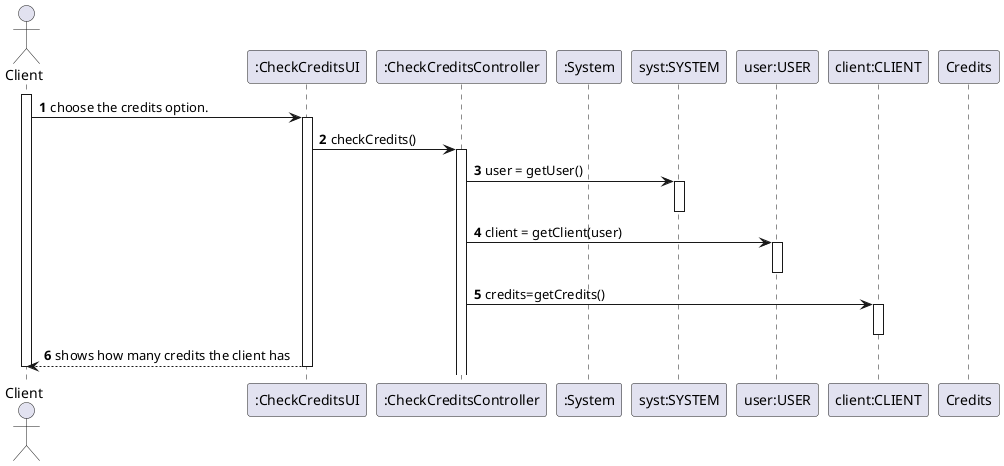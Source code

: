 @startuml
autonumber

actor "Client" as Client
participant ":CheckCreditsUI" as UI
participant ":CheckCreditsController" as CTRL
participant ":System" as SYS
participant "syst:SYSTEM" as SYST
participant "user:USER" as USER
participant "client:CLIENT" as CLI
participant "Credits" as CRE


activate Client
Client -> UI : choose the credits option.
activate UI

UI -> CTRL : checkCredits()
activate CTRL
CTRL -> SYST : user = getUser()
activate SYST
deactivate SYST
CTRL -> USER : client = getClient(user)
activate USER
deactivate USER
CTRL -> CLI : credits=getCredits()
activate CLI
deactivate CLI

UI --> Client : shows how many credits the client has
deactivate UI

deactivate Client
@enduml

